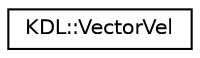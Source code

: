 digraph G
{
  edge [fontname="Helvetica",fontsize="10",labelfontname="Helvetica",labelfontsize="10"];
  node [fontname="Helvetica",fontsize="10",shape=record];
  rankdir=LR;
  Node1 [label="KDL::VectorVel",height=0.2,width=0.4,color="black", fillcolor="white", style="filled",URL="$da/d96/classKDL_1_1VectorVel.html"];
}
